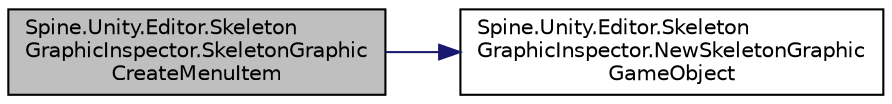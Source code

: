 digraph "Spine.Unity.Editor.SkeletonGraphicInspector.SkeletonGraphicCreateMenuItem"
{
 // LATEX_PDF_SIZE
  edge [fontname="Helvetica",fontsize="10",labelfontname="Helvetica",labelfontsize="10"];
  node [fontname="Helvetica",fontsize="10",shape=record];
  rankdir="LR";
  Node1 [label="Spine.Unity.Editor.Skeleton\lGraphicInspector.SkeletonGraphic\lCreateMenuItem",height=0.2,width=0.4,color="black", fillcolor="grey75", style="filled", fontcolor="black",tooltip=" "];
  Node1 -> Node2 [color="midnightblue",fontsize="10",style="solid"];
  Node2 [label="Spine.Unity.Editor.Skeleton\lGraphicInspector.NewSkeletonGraphic\lGameObject",height=0.2,width=0.4,color="black", fillcolor="white", style="filled",URL="$class_spine_1_1_unity_1_1_editor_1_1_skeleton_graphic_inspector.html#a1fc85f621021cd2e81390143fa0d3e3d",tooltip=" "];
}
